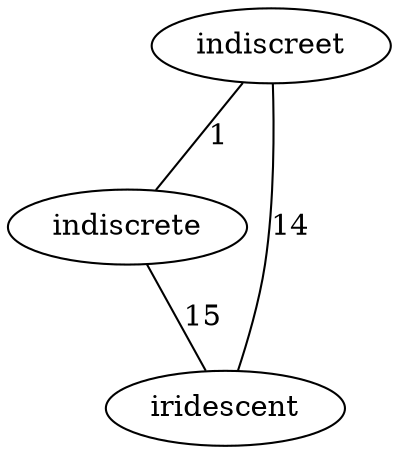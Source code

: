 graph {
	indiscreet -- indiscrete [ label="1" ];
	indiscreet -- iridescent [ label="14" ];
	indiscrete -- iridescent [ label="15" ];
}